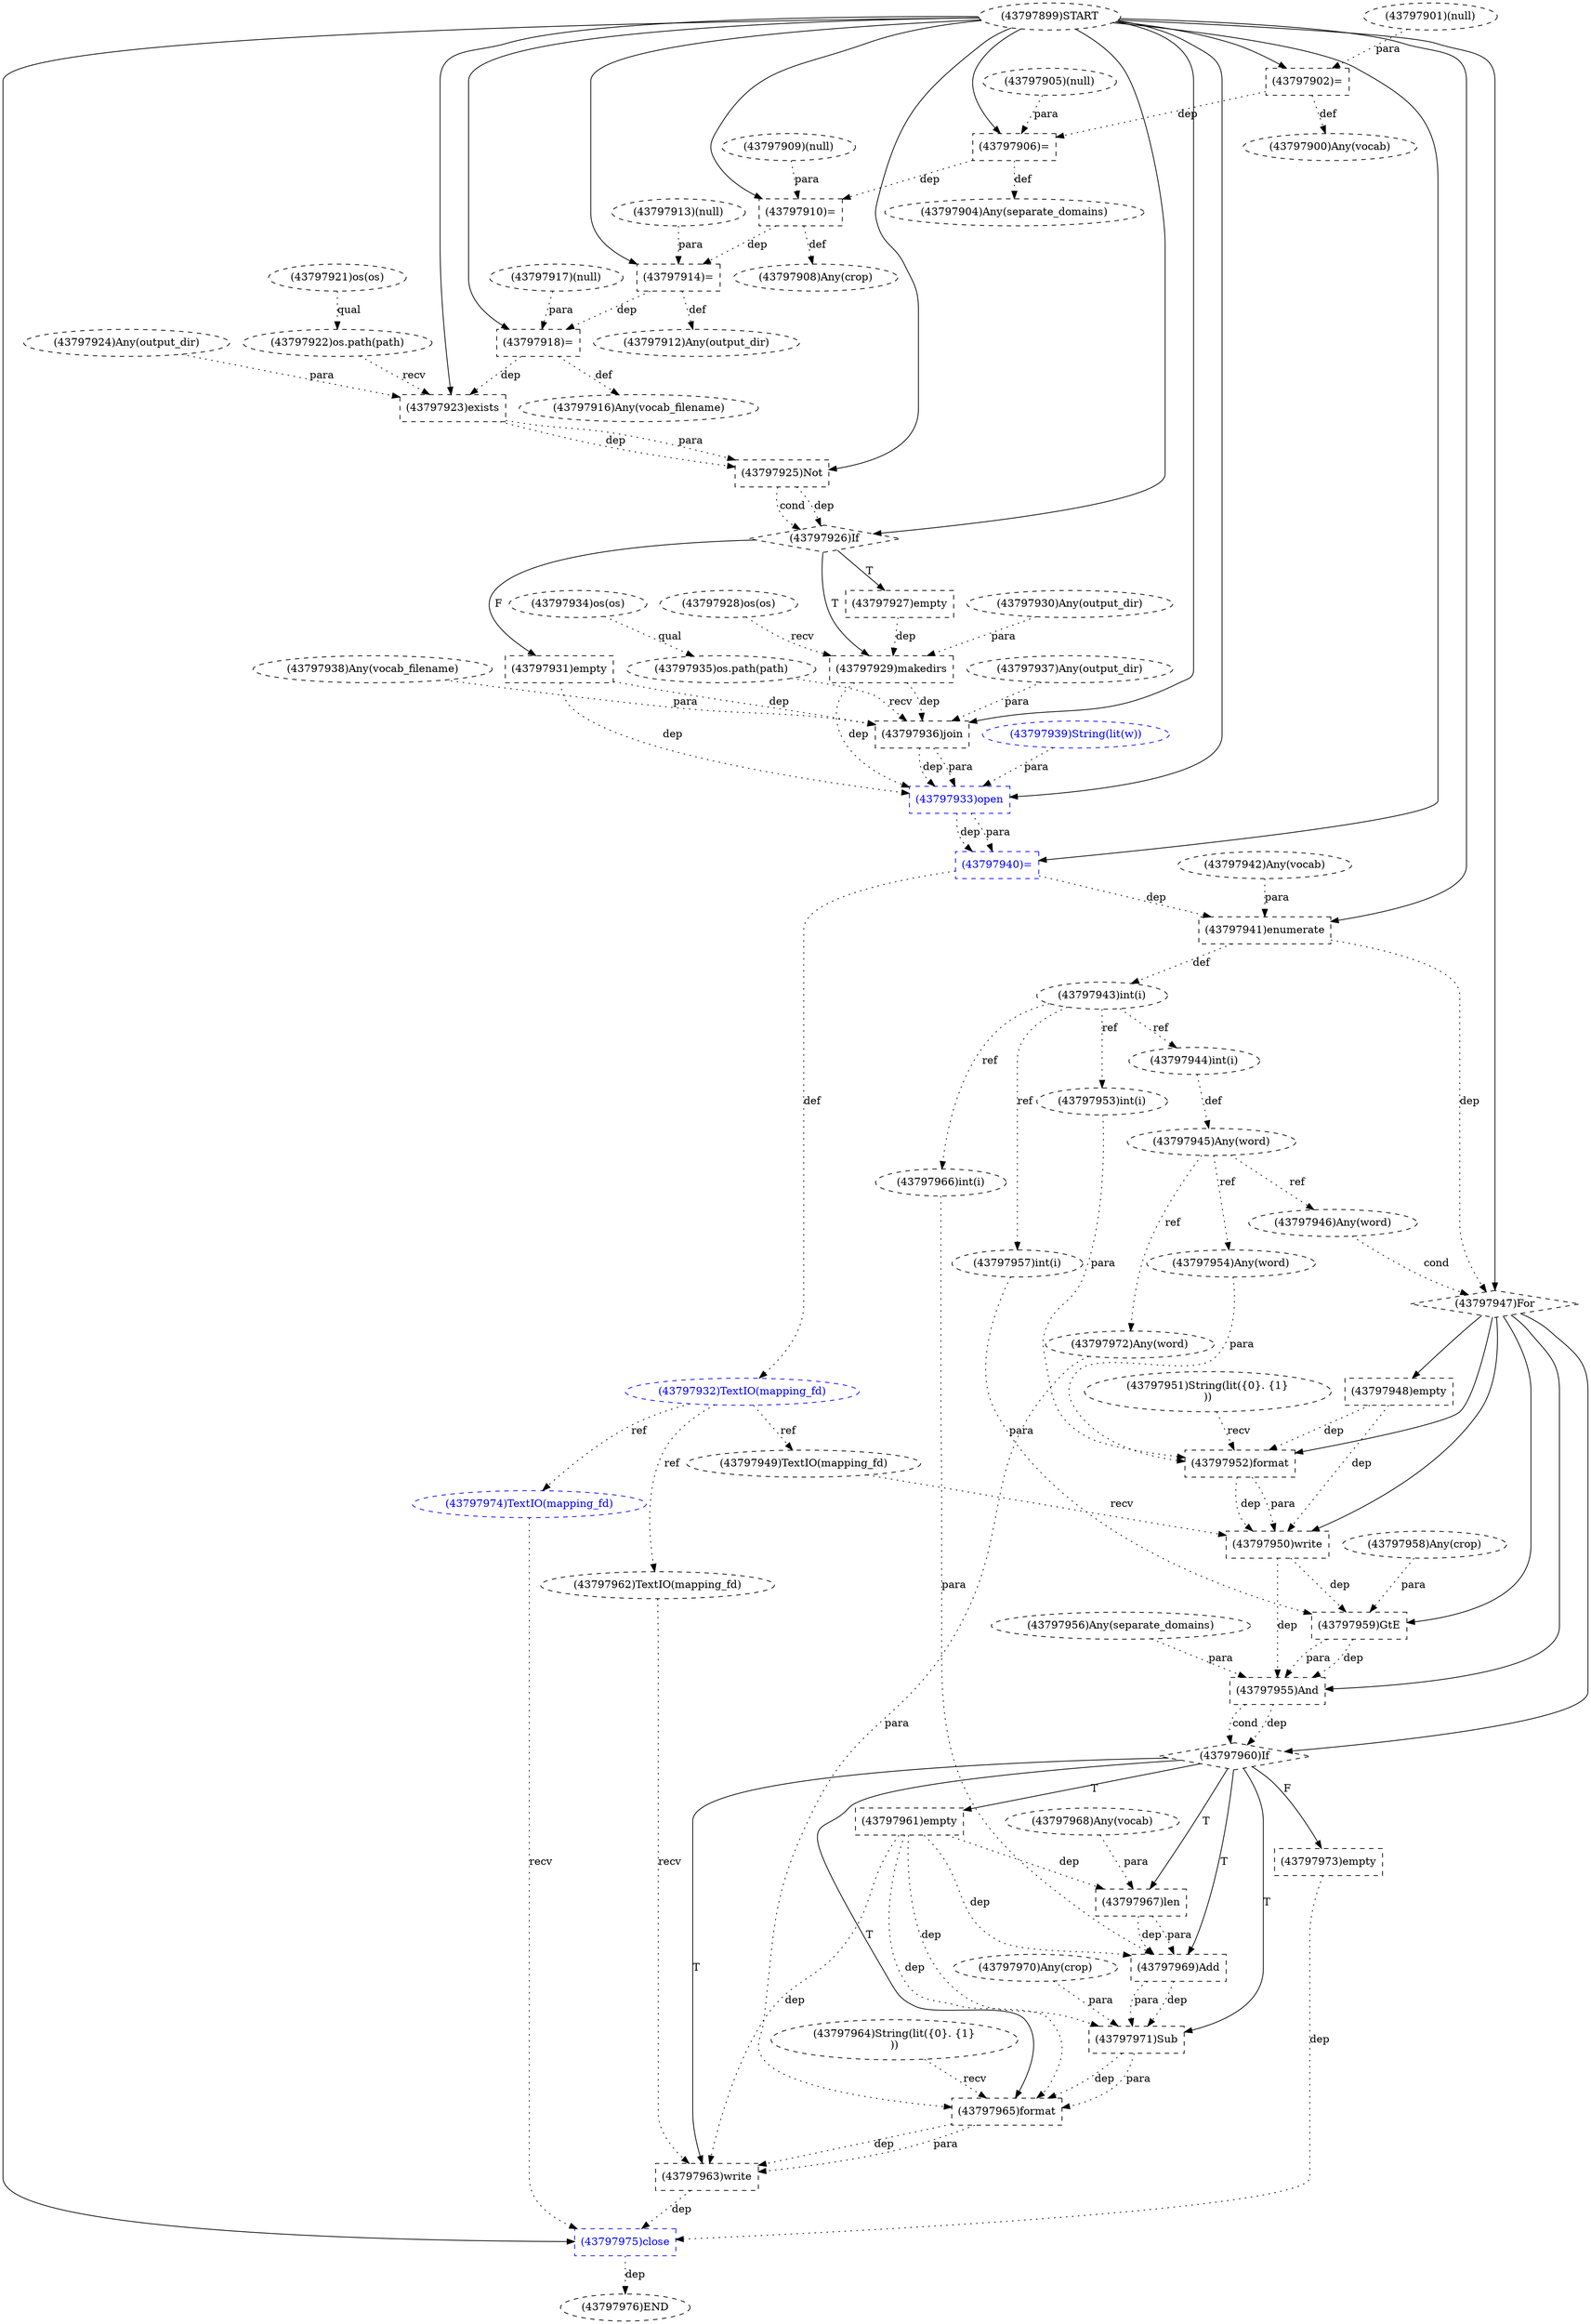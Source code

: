 digraph G {
1 [label="(43797908)Any(crop)" shape=ellipse style=dashed]
2 [label="(43797941)enumerate" shape=box style=dashed]
3 [label="(43797970)Any(crop)" shape=ellipse style=dashed]
4 [label="(43797925)Not" shape=box style=dashed]
5 [label="(43797968)Any(vocab)" shape=ellipse style=dashed]
6 [label="(43797926)If" shape=diamond style=dashed]
7 [label="(43797904)Any(separate_domains)" shape=ellipse style=dashed]
8 [label="(43797929)makedirs" shape=box style=dashed]
9 [label="(43797945)Any(word)" shape=ellipse style=dashed]
10 [label="(43797916)Any(vocab_filename)" shape=ellipse style=dashed]
11 [label="(43797947)For" shape=diamond style=dashed]
12 [label="(43797906)=" shape=box style=dashed]
13 [label="(43797969)Add" shape=box style=dashed]
14 [label="(43797974)TextIO(mapping_fd)" shape=ellipse style=dashed color=blue fontcolor=blue]
15 [label="(43797917)(null)" shape=ellipse style=dashed]
16 [label="(43797918)=" shape=box style=dashed]
17 [label="(43797938)Any(vocab_filename)" shape=ellipse style=dashed]
18 [label="(43797924)Any(output_dir)" shape=ellipse style=dashed]
19 [label="(43797973)empty" shape=box style=dashed]
20 [label="(43797902)=" shape=box style=dashed]
21 [label="(43797927)empty" shape=box style=dashed]
22 [label="(43797956)Any(separate_domains)" shape=ellipse style=dashed]
23 [label="(43797966)int(i)" shape=ellipse style=dashed]
24 [label="(43797972)Any(word)" shape=ellipse style=dashed]
25 [label="(43797950)write" shape=box style=dashed]
26 [label="(43797960)If" shape=diamond style=dashed]
27 [label="(43797939)String(lit(w))" shape=ellipse style=dashed color=blue fontcolor=blue]
28 [label="(43797957)int(i)" shape=ellipse style=dashed]
29 [label="(43797975)close" shape=box style=dashed color=blue fontcolor=blue]
30 [label="(43797934)os(os)" shape=ellipse style=dashed]
31 [label="(43797955)And" shape=box style=dashed]
32 [label="(43797921)os(os)" shape=ellipse style=dashed]
33 [label="(43797942)Any(vocab)" shape=ellipse style=dashed]
34 [label="(43797964)String(lit({0}. {1}
))" shape=ellipse style=dashed]
35 [label="(43797954)Any(word)" shape=ellipse style=dashed]
36 [label="(43797930)Any(output_dir)" shape=ellipse style=dashed]
37 [label="(43797953)int(i)" shape=ellipse style=dashed]
38 [label="(43797971)Sub" shape=box style=dashed]
39 [label="(43797928)os(os)" shape=ellipse style=dashed]
40 [label="(43797967)len" shape=box style=dashed]
41 [label="(43797922)os.path(path)" shape=ellipse style=dashed]
42 [label="(43797952)format" shape=box style=dashed]
43 [label="(43797963)write" shape=box style=dashed]
44 [label="(43797976)END" style=dashed]
45 [label="(43797901)(null)" shape=ellipse style=dashed]
46 [label="(43797933)open" shape=box style=dashed color=blue fontcolor=blue]
47 [label="(43797913)(null)" shape=ellipse style=dashed]
48 [label="(43797951)String(lit({0}. {1}
))" shape=ellipse style=dashed]
49 [label="(43797914)=" shape=box style=dashed]
50 [label="(43797931)empty" shape=box style=dashed]
51 [label="(43797910)=" shape=box style=dashed]
52 [label="(43797899)START" style=dashed]
53 [label="(43797935)os.path(path)" shape=ellipse style=dashed]
54 [label="(43797936)join" shape=box style=dashed]
55 [label="(43797961)empty" shape=box style=dashed]
56 [label="(43797900)Any(vocab)" shape=ellipse style=dashed]
57 [label="(43797943)int(i)" shape=ellipse style=dashed]
58 [label="(43797946)Any(word)" shape=ellipse style=dashed]
59 [label="(43797909)(null)" shape=ellipse style=dashed]
60 [label="(43797965)format" shape=box style=dashed]
61 [label="(43797949)TextIO(mapping_fd)" shape=ellipse style=dashed]
62 [label="(43797959)GtE" shape=box style=dashed]
63 [label="(43797958)Any(crop)" shape=ellipse style=dashed]
64 [label="(43797940)=" shape=box style=dashed color=blue fontcolor=blue]
65 [label="(43797932)TextIO(mapping_fd)" shape=ellipse style=dashed color=blue fontcolor=blue]
66 [label="(43797923)exists" shape=box style=dashed]
67 [label="(43797944)int(i)" shape=ellipse style=dashed]
68 [label="(43797937)Any(output_dir)" shape=ellipse style=dashed]
69 [label="(43797948)empty" shape=box style=dashed]
70 [label="(43797905)(null)" shape=ellipse style=dashed]
71 [label="(43797962)TextIO(mapping_fd)" shape=ellipse style=dashed]
72 [label="(43797912)Any(output_dir)" shape=ellipse style=dashed]
51 -> 1 [label="def" style=dotted];
52 -> 2 [label="" style=solid];
33 -> 2 [label="para" style=dotted];
64 -> 2 [label="dep" style=dotted];
52 -> 4 [label="" style=solid];
66 -> 4 [label="dep" style=dotted];
66 -> 4 [label="para" style=dotted];
52 -> 6 [label="" style=solid];
4 -> 6 [label="dep" style=dotted];
4 -> 6 [label="cond" style=dotted];
12 -> 7 [label="def" style=dotted];
6 -> 8 [label="T"];
39 -> 8 [label="recv" style=dotted];
36 -> 8 [label="para" style=dotted];
21 -> 8 [label="dep" style=dotted];
67 -> 9 [label="def" style=dotted];
16 -> 10 [label="def" style=dotted];
52 -> 11 [label="" style=solid];
2 -> 11 [label="dep" style=dotted];
58 -> 11 [label="cond" style=dotted];
52 -> 12 [label="" style=solid];
70 -> 12 [label="para" style=dotted];
20 -> 12 [label="dep" style=dotted];
26 -> 13 [label="T"];
23 -> 13 [label="para" style=dotted];
40 -> 13 [label="dep" style=dotted];
40 -> 13 [label="para" style=dotted];
55 -> 13 [label="dep" style=dotted];
65 -> 14 [label="ref" style=dotted];
52 -> 16 [label="" style=solid];
15 -> 16 [label="para" style=dotted];
49 -> 16 [label="dep" style=dotted];
26 -> 19 [label="F"];
52 -> 20 [label="" style=solid];
45 -> 20 [label="para" style=dotted];
6 -> 21 [label="T"];
57 -> 23 [label="ref" style=dotted];
9 -> 24 [label="ref" style=dotted];
11 -> 25 [label="" style=solid];
61 -> 25 [label="recv" style=dotted];
42 -> 25 [label="dep" style=dotted];
42 -> 25 [label="para" style=dotted];
69 -> 25 [label="dep" style=dotted];
11 -> 26 [label="" style=solid];
31 -> 26 [label="dep" style=dotted];
31 -> 26 [label="cond" style=dotted];
57 -> 28 [label="ref" style=dotted];
52 -> 29 [label="" style=solid];
14 -> 29 [label="recv" style=dotted];
43 -> 29 [label="dep" style=dotted];
19 -> 29 [label="dep" style=dotted];
11 -> 31 [label="" style=solid];
22 -> 31 [label="para" style=dotted];
62 -> 31 [label="dep" style=dotted];
62 -> 31 [label="para" style=dotted];
25 -> 31 [label="dep" style=dotted];
9 -> 35 [label="ref" style=dotted];
57 -> 37 [label="ref" style=dotted];
26 -> 38 [label="T"];
13 -> 38 [label="dep" style=dotted];
13 -> 38 [label="para" style=dotted];
3 -> 38 [label="para" style=dotted];
55 -> 38 [label="dep" style=dotted];
26 -> 40 [label="T"];
5 -> 40 [label="para" style=dotted];
55 -> 40 [label="dep" style=dotted];
32 -> 41 [label="qual" style=dotted];
11 -> 42 [label="" style=solid];
48 -> 42 [label="recv" style=dotted];
37 -> 42 [label="para" style=dotted];
35 -> 42 [label="para" style=dotted];
69 -> 42 [label="dep" style=dotted];
26 -> 43 [label="T"];
71 -> 43 [label="recv" style=dotted];
60 -> 43 [label="dep" style=dotted];
60 -> 43 [label="para" style=dotted];
55 -> 43 [label="dep" style=dotted];
29 -> 44 [label="dep" style=dotted];
52 -> 46 [label="" style=solid];
54 -> 46 [label="dep" style=dotted];
54 -> 46 [label="para" style=dotted];
27 -> 46 [label="para" style=dotted];
50 -> 46 [label="dep" style=dotted];
8 -> 46 [label="dep" style=dotted];
52 -> 49 [label="" style=solid];
47 -> 49 [label="para" style=dotted];
51 -> 49 [label="dep" style=dotted];
6 -> 50 [label="F"];
52 -> 51 [label="" style=solid];
59 -> 51 [label="para" style=dotted];
12 -> 51 [label="dep" style=dotted];
30 -> 53 [label="qual" style=dotted];
52 -> 54 [label="" style=solid];
53 -> 54 [label="recv" style=dotted];
68 -> 54 [label="para" style=dotted];
17 -> 54 [label="para" style=dotted];
50 -> 54 [label="dep" style=dotted];
8 -> 54 [label="dep" style=dotted];
26 -> 55 [label="T"];
20 -> 56 [label="def" style=dotted];
2 -> 57 [label="def" style=dotted];
9 -> 58 [label="ref" style=dotted];
26 -> 60 [label="T"];
34 -> 60 [label="recv" style=dotted];
38 -> 60 [label="dep" style=dotted];
38 -> 60 [label="para" style=dotted];
24 -> 60 [label="para" style=dotted];
55 -> 60 [label="dep" style=dotted];
65 -> 61 [label="ref" style=dotted];
11 -> 62 [label="" style=solid];
28 -> 62 [label="para" style=dotted];
63 -> 62 [label="para" style=dotted];
25 -> 62 [label="dep" style=dotted];
52 -> 64 [label="" style=solid];
46 -> 64 [label="dep" style=dotted];
46 -> 64 [label="para" style=dotted];
64 -> 65 [label="def" style=dotted];
52 -> 66 [label="" style=solid];
41 -> 66 [label="recv" style=dotted];
18 -> 66 [label="para" style=dotted];
16 -> 66 [label="dep" style=dotted];
57 -> 67 [label="ref" style=dotted];
11 -> 69 [label="" style=solid];
65 -> 71 [label="ref" style=dotted];
49 -> 72 [label="def" style=dotted];
}